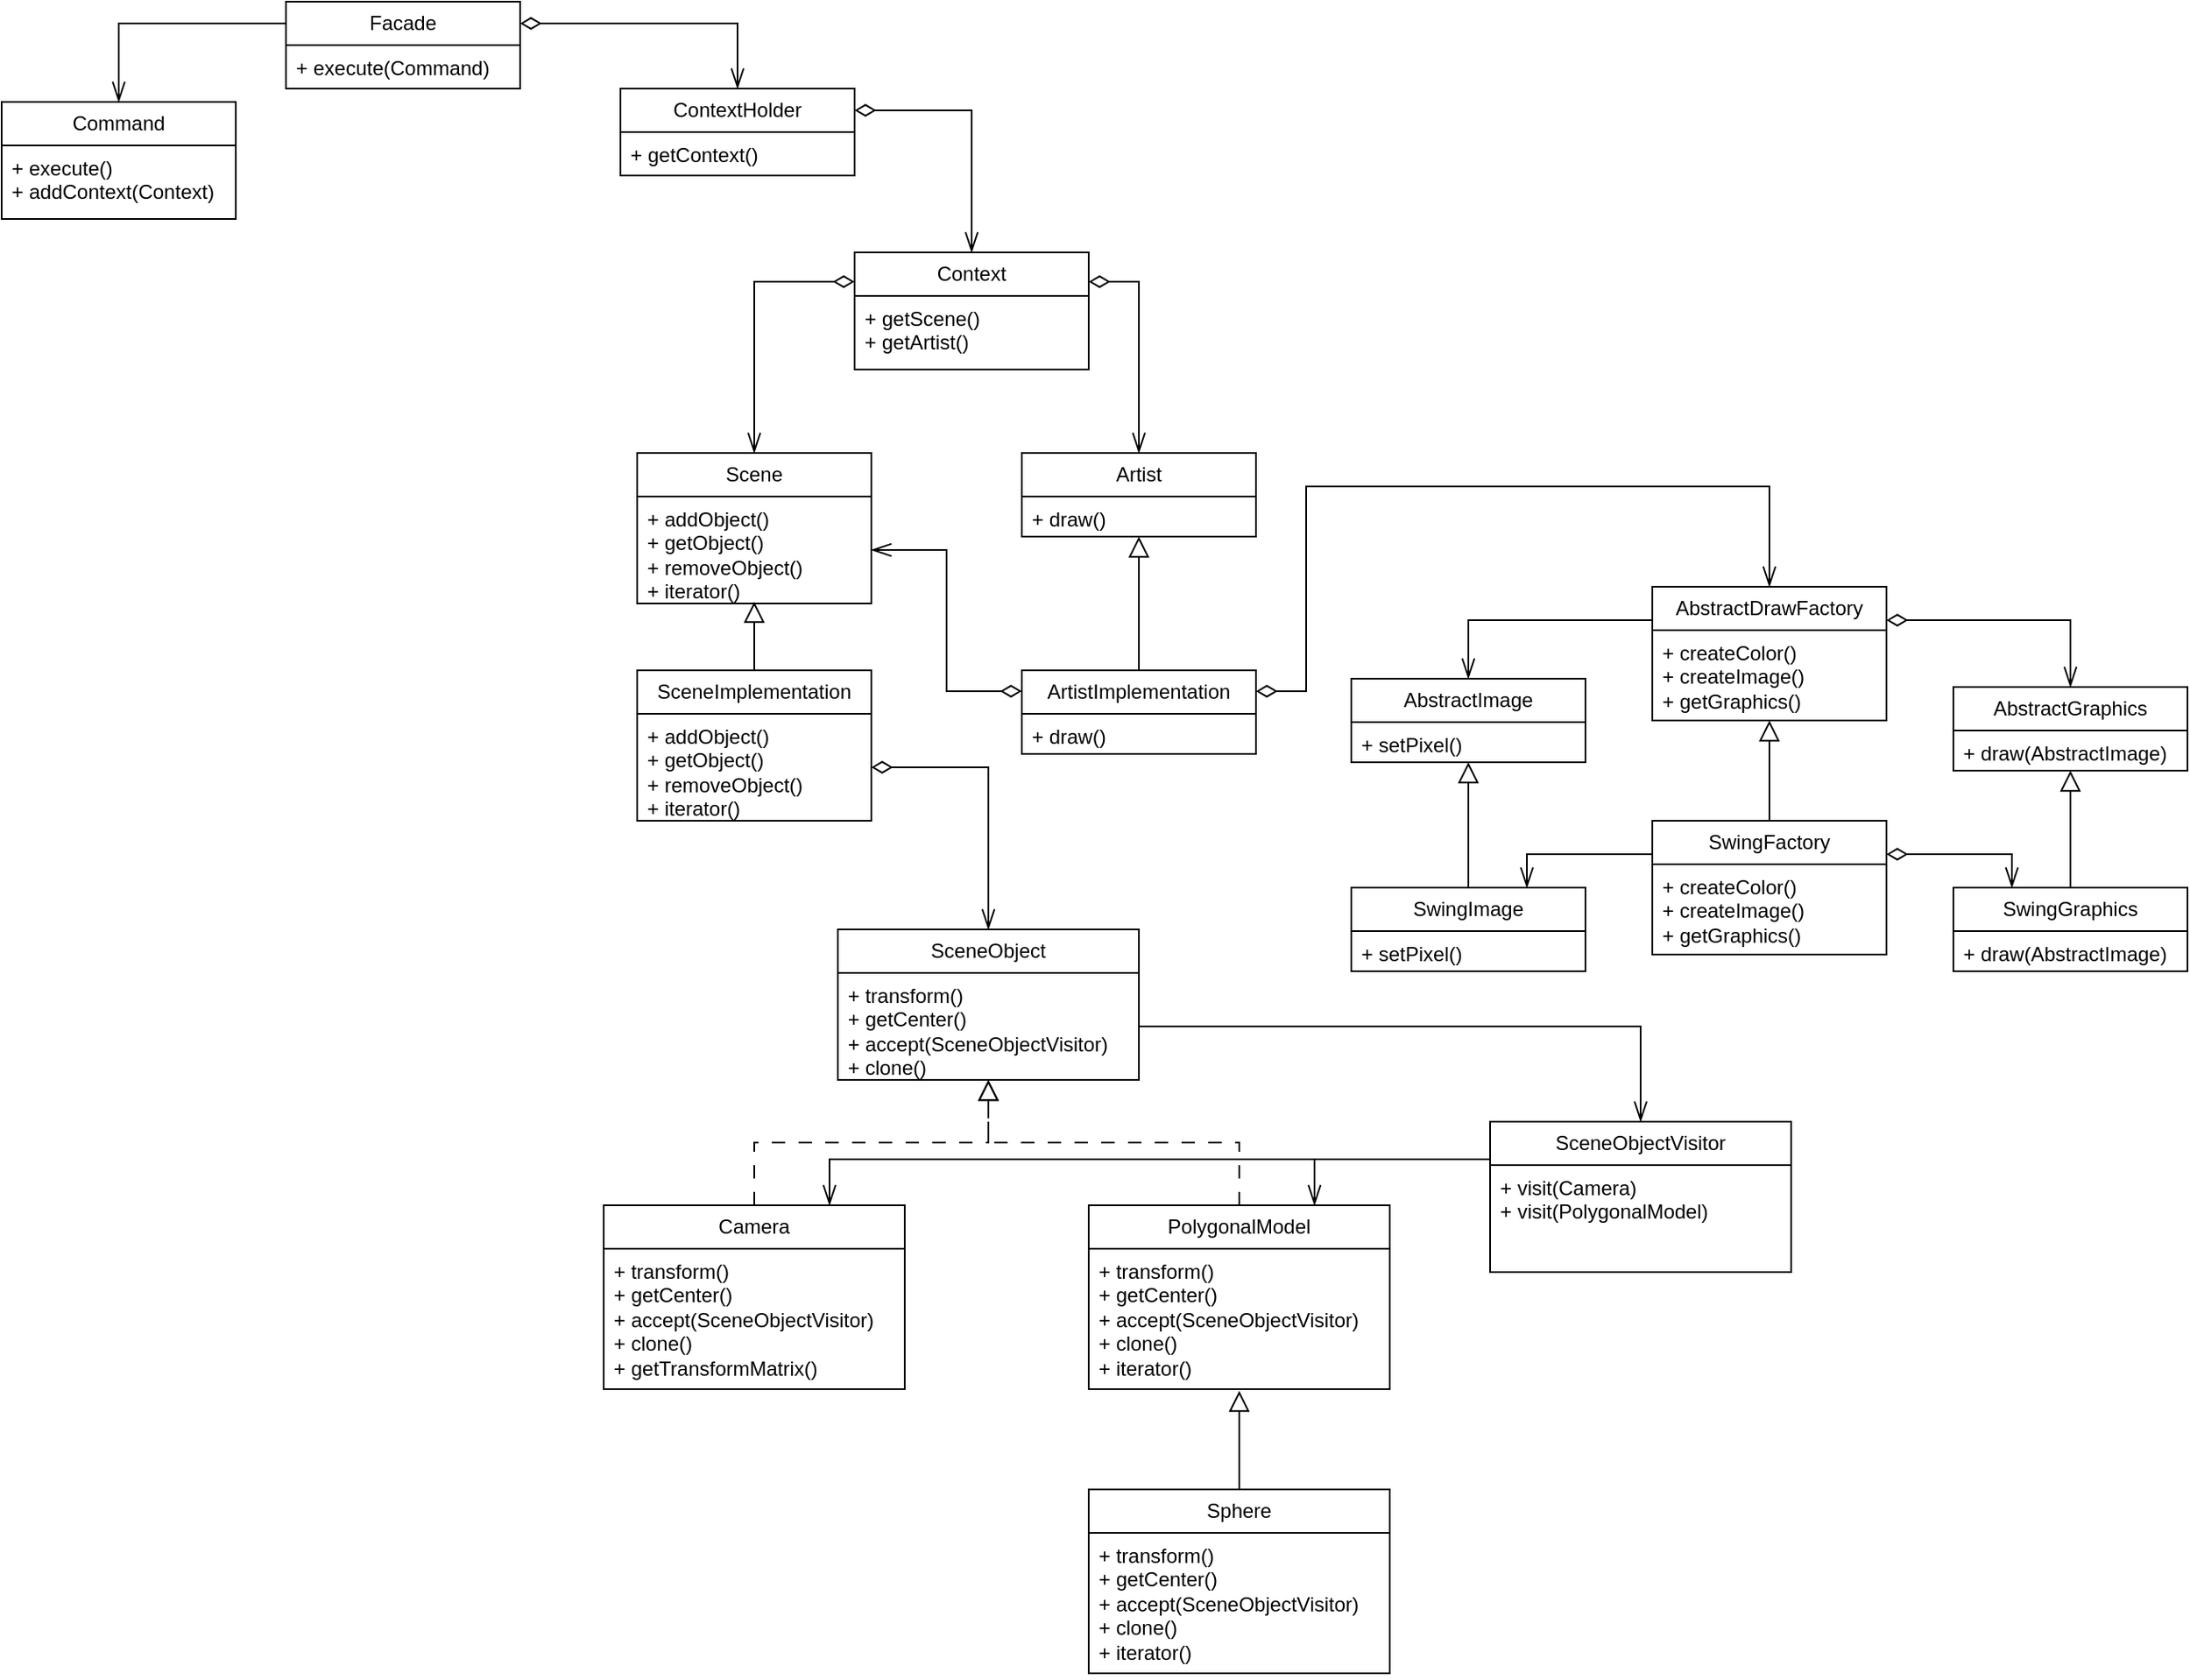 <mxfile version="24.7.5">
  <diagram id="C5RBs43oDa-KdzZeNtuy" name="Page-1">
    <mxGraphModel dx="1434" dy="838" grid="1" gridSize="10" guides="1" tooltips="1" connect="1" arrows="1" fold="1" page="1" pageScale="1" pageWidth="827" pageHeight="1169" math="0" shadow="0">
      <root>
        <mxCell id="WIyWlLk6GJQsqaUBKTNV-0" />
        <mxCell id="WIyWlLk6GJQsqaUBKTNV-1" parent="WIyWlLk6GJQsqaUBKTNV-0" />
        <mxCell id="2elKksVeT626ElF5BQIb-25" style="edgeStyle=orthogonalEdgeStyle;shape=connector;rounded=0;orthogonalLoop=1;jettySize=auto;html=1;exitX=0;exitY=0.25;exitDx=0;exitDy=0;strokeColor=default;align=center;verticalAlign=middle;fontFamily=Helvetica;fontSize=11;fontColor=default;labelBackgroundColor=default;startSize=10;endArrow=openThin;endFill=0;endSize=10;" parent="WIyWlLk6GJQsqaUBKTNV-1" source="2elKksVeT626ElF5BQIb-0" target="2elKksVeT626ElF5BQIb-6" edge="1">
          <mxGeometry relative="1" as="geometry" />
        </mxCell>
        <mxCell id="2elKksVeT626ElF5BQIb-33" style="edgeStyle=orthogonalEdgeStyle;shape=connector;rounded=0;orthogonalLoop=1;jettySize=auto;html=1;exitX=1;exitY=0.25;exitDx=0;exitDy=0;entryX=0.5;entryY=0;entryDx=0;entryDy=0;strokeColor=default;align=center;verticalAlign=middle;fontFamily=Helvetica;fontSize=11;fontColor=default;labelBackgroundColor=default;startSize=10;endArrow=openThin;endFill=0;endSize=10;startArrow=diamondThin;startFill=0;" parent="WIyWlLk6GJQsqaUBKTNV-1" source="2elKksVeT626ElF5BQIb-0" target="2elKksVeT626ElF5BQIb-31" edge="1">
          <mxGeometry relative="1" as="geometry" />
        </mxCell>
        <mxCell id="2elKksVeT626ElF5BQIb-0" value="Facade" style="swimlane;fontStyle=0;childLayout=stackLayout;horizontal=1;startSize=26;fillColor=none;horizontalStack=0;resizeParent=1;resizeParentMax=0;resizeLast=0;collapsible=1;marginBottom=0;whiteSpace=wrap;html=1;" parent="WIyWlLk6GJQsqaUBKTNV-1" vertex="1">
          <mxGeometry x="190" y="30" width="140" height="52" as="geometry" />
        </mxCell>
        <mxCell id="2elKksVeT626ElF5BQIb-1" value="+ execute(Command)&lt;div&gt;&lt;br&gt;&lt;/div&gt;" style="text;strokeColor=none;fillColor=none;align=left;verticalAlign=top;spacingLeft=4;spacingRight=4;overflow=hidden;rotatable=0;points=[[0,0.5],[1,0.5]];portConstraint=eastwest;whiteSpace=wrap;html=1;" parent="2elKksVeT626ElF5BQIb-0" vertex="1">
          <mxGeometry y="26" width="140" height="26" as="geometry" />
        </mxCell>
        <mxCell id="2elKksVeT626ElF5BQIb-6" value="Command" style="swimlane;fontStyle=0;childLayout=stackLayout;horizontal=1;startSize=26;fillColor=none;horizontalStack=0;resizeParent=1;resizeParentMax=0;resizeLast=0;collapsible=1;marginBottom=0;whiteSpace=wrap;html=1;" parent="WIyWlLk6GJQsqaUBKTNV-1" vertex="1">
          <mxGeometry x="20" y="90" width="140" height="70" as="geometry" />
        </mxCell>
        <mxCell id="2elKksVeT626ElF5BQIb-7" value="+ execute()&lt;div&gt;+ addContext(Context)&lt;br&gt;&lt;div&gt;&lt;br&gt;&lt;/div&gt;&lt;/div&gt;" style="text;strokeColor=none;fillColor=none;align=left;verticalAlign=top;spacingLeft=4;spacingRight=4;overflow=hidden;rotatable=0;points=[[0,0.5],[1,0.5]];portConstraint=eastwest;whiteSpace=wrap;html=1;" parent="2elKksVeT626ElF5BQIb-6" vertex="1">
          <mxGeometry y="26" width="140" height="44" as="geometry" />
        </mxCell>
        <mxCell id="2elKksVeT626ElF5BQIb-8" value="Artist" style="swimlane;fontStyle=0;childLayout=stackLayout;horizontal=1;startSize=26;fillColor=none;horizontalStack=0;resizeParent=1;resizeParentMax=0;resizeLast=0;collapsible=1;marginBottom=0;whiteSpace=wrap;html=1;" parent="WIyWlLk6GJQsqaUBKTNV-1" vertex="1">
          <mxGeometry x="630" y="300" width="140" height="50" as="geometry" />
        </mxCell>
        <mxCell id="2elKksVeT626ElF5BQIb-9" value="&lt;div&gt;&lt;div&gt;+ draw()&lt;/div&gt;&lt;/div&gt;" style="text;strokeColor=none;fillColor=none;align=left;verticalAlign=top;spacingLeft=4;spacingRight=4;overflow=hidden;rotatable=0;points=[[0,0.5],[1,0.5]];portConstraint=eastwest;whiteSpace=wrap;html=1;" parent="2elKksVeT626ElF5BQIb-8" vertex="1">
          <mxGeometry y="26" width="140" height="24" as="geometry" />
        </mxCell>
        <mxCell id="2elKksVeT626ElF5BQIb-21" style="edgeStyle=orthogonalEdgeStyle;rounded=0;orthogonalLoop=1;jettySize=auto;html=1;exitX=0;exitY=0.25;exitDx=0;exitDy=0;entryX=0.5;entryY=0;entryDx=0;entryDy=0;endArrow=openThin;endFill=0;startSize=10;endSize=10;" parent="WIyWlLk6GJQsqaUBKTNV-1" source="2elKksVeT626ElF5BQIb-10" target="2elKksVeT626ElF5BQIb-17" edge="1">
          <mxGeometry relative="1" as="geometry" />
        </mxCell>
        <mxCell id="2elKksVeT626ElF5BQIb-24" style="edgeStyle=orthogonalEdgeStyle;shape=connector;rounded=0;orthogonalLoop=1;jettySize=auto;html=1;exitX=1;exitY=0.25;exitDx=0;exitDy=0;entryX=0.5;entryY=0;entryDx=0;entryDy=0;strokeColor=default;align=center;verticalAlign=middle;fontFamily=Helvetica;fontSize=11;fontColor=default;labelBackgroundColor=default;startSize=10;endArrow=openThin;endFill=0;endSize=10;startArrow=diamondThin;startFill=0;" parent="WIyWlLk6GJQsqaUBKTNV-1" source="2elKksVeT626ElF5BQIb-10" target="2elKksVeT626ElF5BQIb-19" edge="1">
          <mxGeometry relative="1" as="geometry" />
        </mxCell>
        <mxCell id="2elKksVeT626ElF5BQIb-10" value="AbstractDrawFactory" style="swimlane;fontStyle=0;childLayout=stackLayout;horizontal=1;startSize=26;fillColor=none;horizontalStack=0;resizeParent=1;resizeParentMax=0;resizeLast=0;collapsible=1;marginBottom=0;whiteSpace=wrap;html=1;" parent="WIyWlLk6GJQsqaUBKTNV-1" vertex="1">
          <mxGeometry x="1007" y="380" width="140" height="80" as="geometry" />
        </mxCell>
        <mxCell id="2elKksVeT626ElF5BQIb-11" value="&lt;div&gt;&lt;div&gt;+ createColor()&lt;/div&gt;&lt;/div&gt;&lt;div&gt;+ createImage()&lt;/div&gt;&lt;div&gt;+ getGraphics()&lt;/div&gt;&lt;div&gt;&lt;br&gt;&lt;/div&gt;" style="text;strokeColor=none;fillColor=none;align=left;verticalAlign=top;spacingLeft=4;spacingRight=4;overflow=hidden;rotatable=0;points=[[0,0.5],[1,0.5]];portConstraint=eastwest;whiteSpace=wrap;html=1;" parent="2elKksVeT626ElF5BQIb-10" vertex="1">
          <mxGeometry y="26" width="140" height="54" as="geometry" />
        </mxCell>
        <mxCell id="2elKksVeT626ElF5BQIb-17" value="AbstractImage" style="swimlane;fontStyle=0;childLayout=stackLayout;horizontal=1;startSize=26;fillColor=none;horizontalStack=0;resizeParent=1;resizeParentMax=0;resizeLast=0;collapsible=1;marginBottom=0;whiteSpace=wrap;html=1;" parent="WIyWlLk6GJQsqaUBKTNV-1" vertex="1">
          <mxGeometry x="827" y="435" width="140" height="50" as="geometry" />
        </mxCell>
        <mxCell id="2elKksVeT626ElF5BQIb-18" value="&lt;div&gt;&lt;div&gt;+ setPixel()&lt;/div&gt;&lt;/div&gt;" style="text;strokeColor=none;fillColor=none;align=left;verticalAlign=top;spacingLeft=4;spacingRight=4;overflow=hidden;rotatable=0;points=[[0,0.5],[1,0.5]];portConstraint=eastwest;whiteSpace=wrap;html=1;" parent="2elKksVeT626ElF5BQIb-17" vertex="1">
          <mxGeometry y="26" width="140" height="24" as="geometry" />
        </mxCell>
        <mxCell id="2elKksVeT626ElF5BQIb-19" value="AbstractGraphics" style="swimlane;fontStyle=0;childLayout=stackLayout;horizontal=1;startSize=26;fillColor=none;horizontalStack=0;resizeParent=1;resizeParentMax=0;resizeLast=0;collapsible=1;marginBottom=0;whiteSpace=wrap;html=1;" parent="WIyWlLk6GJQsqaUBKTNV-1" vertex="1">
          <mxGeometry x="1187" y="440" width="140" height="50" as="geometry" />
        </mxCell>
        <mxCell id="2elKksVeT626ElF5BQIb-20" value="&lt;div&gt;&lt;div&gt;+ draw(AbstractImage)&lt;/div&gt;&lt;/div&gt;" style="text;strokeColor=none;fillColor=none;align=left;verticalAlign=top;spacingLeft=4;spacingRight=4;overflow=hidden;rotatable=0;points=[[0,0.5],[1,0.5]];portConstraint=eastwest;whiteSpace=wrap;html=1;" parent="2elKksVeT626ElF5BQIb-19" vertex="1">
          <mxGeometry y="26" width="140" height="24" as="geometry" />
        </mxCell>
        <mxCell id="2elKksVeT626ElF5BQIb-35" style="edgeStyle=orthogonalEdgeStyle;shape=connector;rounded=0;orthogonalLoop=1;jettySize=auto;html=1;exitX=1;exitY=0.25;exitDx=0;exitDy=0;entryX=0.5;entryY=0;entryDx=0;entryDy=0;strokeColor=default;align=center;verticalAlign=middle;fontFamily=Helvetica;fontSize=11;fontColor=default;labelBackgroundColor=default;startArrow=diamondThin;startFill=0;startSize=10;endArrow=openThin;endFill=0;endSize=10;" parent="WIyWlLk6GJQsqaUBKTNV-1" source="2elKksVeT626ElF5BQIb-26" target="2elKksVeT626ElF5BQIb-8" edge="1">
          <mxGeometry relative="1" as="geometry" />
        </mxCell>
        <mxCell id="2elKksVeT626ElF5BQIb-38" style="edgeStyle=orthogonalEdgeStyle;shape=connector;rounded=0;orthogonalLoop=1;jettySize=auto;html=1;exitX=0;exitY=0.25;exitDx=0;exitDy=0;entryX=0.5;entryY=0;entryDx=0;entryDy=0;strokeColor=default;align=center;verticalAlign=middle;fontFamily=Helvetica;fontSize=11;fontColor=default;labelBackgroundColor=default;startArrow=diamondThin;startFill=0;startSize=10;endArrow=openThin;endFill=0;endSize=10;" parent="WIyWlLk6GJQsqaUBKTNV-1" source="2elKksVeT626ElF5BQIb-26" target="2elKksVeT626ElF5BQIb-36" edge="1">
          <mxGeometry relative="1" as="geometry" />
        </mxCell>
        <mxCell id="2elKksVeT626ElF5BQIb-26" value="Context" style="swimlane;fontStyle=0;childLayout=stackLayout;horizontal=1;startSize=26;fillColor=none;horizontalStack=0;resizeParent=1;resizeParentMax=0;resizeLast=0;collapsible=1;marginBottom=0;whiteSpace=wrap;html=1;" parent="WIyWlLk6GJQsqaUBKTNV-1" vertex="1">
          <mxGeometry x="530" y="180" width="140" height="70" as="geometry" />
        </mxCell>
        <mxCell id="2elKksVeT626ElF5BQIb-27" value="&lt;div&gt;+ getScene()&lt;/div&gt;&lt;div&gt;+ getArtist()&lt;/div&gt;" style="text;strokeColor=none;fillColor=none;align=left;verticalAlign=top;spacingLeft=4;spacingRight=4;overflow=hidden;rotatable=0;points=[[0,0.5],[1,0.5]];portConstraint=eastwest;whiteSpace=wrap;html=1;" parent="2elKksVeT626ElF5BQIb-26" vertex="1">
          <mxGeometry y="26" width="140" height="44" as="geometry" />
        </mxCell>
        <mxCell id="2elKksVeT626ElF5BQIb-34" style="edgeStyle=orthogonalEdgeStyle;shape=connector;rounded=0;orthogonalLoop=1;jettySize=auto;html=1;exitX=1;exitY=0.25;exitDx=0;exitDy=0;entryX=0.5;entryY=0;entryDx=0;entryDy=0;strokeColor=default;align=center;verticalAlign=middle;fontFamily=Helvetica;fontSize=11;fontColor=default;labelBackgroundColor=default;startArrow=diamondThin;startFill=0;startSize=10;endArrow=openThin;endFill=0;endSize=10;" parent="WIyWlLk6GJQsqaUBKTNV-1" source="2elKksVeT626ElF5BQIb-31" target="2elKksVeT626ElF5BQIb-26" edge="1">
          <mxGeometry relative="1" as="geometry" />
        </mxCell>
        <mxCell id="2elKksVeT626ElF5BQIb-31" value="ContextHolder" style="swimlane;fontStyle=0;childLayout=stackLayout;horizontal=1;startSize=26;fillColor=none;horizontalStack=0;resizeParent=1;resizeParentMax=0;resizeLast=0;collapsible=1;marginBottom=0;whiteSpace=wrap;html=1;" parent="WIyWlLk6GJQsqaUBKTNV-1" vertex="1">
          <mxGeometry x="390" y="82" width="140" height="52" as="geometry" />
        </mxCell>
        <mxCell id="2elKksVeT626ElF5BQIb-32" value="&lt;div&gt;+ getContext()&lt;/div&gt;" style="text;strokeColor=none;fillColor=none;align=left;verticalAlign=top;spacingLeft=4;spacingRight=4;overflow=hidden;rotatable=0;points=[[0,0.5],[1,0.5]];portConstraint=eastwest;whiteSpace=wrap;html=1;" parent="2elKksVeT626ElF5BQIb-31" vertex="1">
          <mxGeometry y="26" width="140" height="26" as="geometry" />
        </mxCell>
        <mxCell id="2elKksVeT626ElF5BQIb-36" value="Scene" style="swimlane;fontStyle=0;childLayout=stackLayout;horizontal=1;startSize=26;fillColor=none;horizontalStack=0;resizeParent=1;resizeParentMax=0;resizeLast=0;collapsible=1;marginBottom=0;whiteSpace=wrap;html=1;" parent="WIyWlLk6GJQsqaUBKTNV-1" vertex="1">
          <mxGeometry x="400" y="300" width="140" height="90" as="geometry" />
        </mxCell>
        <mxCell id="2elKksVeT626ElF5BQIb-37" value="&lt;div&gt;&lt;div&gt;+ addObject()&lt;/div&gt;&lt;/div&gt;&lt;div&gt;+ getObject()&lt;/div&gt;&lt;div&gt;+ removeObject()&lt;/div&gt;&lt;div&gt;+ iterator()&lt;/div&gt;" style="text;strokeColor=none;fillColor=none;align=left;verticalAlign=top;spacingLeft=4;spacingRight=4;overflow=hidden;rotatable=0;points=[[0,0.5],[1,0.5]];portConstraint=eastwest;whiteSpace=wrap;html=1;" parent="2elKksVeT626ElF5BQIb-36" vertex="1">
          <mxGeometry y="26" width="140" height="64" as="geometry" />
        </mxCell>
        <mxCell id="husCv3Gv7-NJlo7RjFrR-9" style="edgeStyle=orthogonalEdgeStyle;shape=connector;rounded=0;orthogonalLoop=1;jettySize=auto;html=1;exitX=0;exitY=0.25;exitDx=0;exitDy=0;entryX=1;entryY=0.5;entryDx=0;entryDy=0;strokeColor=default;align=center;verticalAlign=middle;fontFamily=Helvetica;fontSize=11;fontColor=default;labelBackgroundColor=default;startArrow=diamondThin;startFill=0;startSize=10;endArrow=openThin;endFill=0;endSize=10;" edge="1" parent="WIyWlLk6GJQsqaUBKTNV-1" source="husCv3Gv7-NJlo7RjFrR-3" target="2elKksVeT626ElF5BQIb-37">
          <mxGeometry relative="1" as="geometry" />
        </mxCell>
        <mxCell id="husCv3Gv7-NJlo7RjFrR-10" style="edgeStyle=orthogonalEdgeStyle;shape=connector;rounded=0;orthogonalLoop=1;jettySize=auto;html=1;exitX=1;exitY=0.25;exitDx=0;exitDy=0;entryX=0.5;entryY=0;entryDx=0;entryDy=0;strokeColor=default;align=center;verticalAlign=middle;fontFamily=Helvetica;fontSize=11;fontColor=default;labelBackgroundColor=default;startArrow=diamondThin;startFill=0;startSize=10;endArrow=openThin;endFill=0;endSize=10;" edge="1" parent="WIyWlLk6GJQsqaUBKTNV-1" source="husCv3Gv7-NJlo7RjFrR-3" target="2elKksVeT626ElF5BQIb-10">
          <mxGeometry relative="1" as="geometry">
            <Array as="points">
              <mxPoint x="800" y="443" />
              <mxPoint x="800" y="320" />
              <mxPoint x="1077" y="320" />
            </Array>
          </mxGeometry>
        </mxCell>
        <mxCell id="husCv3Gv7-NJlo7RjFrR-3" value="ArtistImplementation" style="swimlane;fontStyle=0;childLayout=stackLayout;horizontal=1;startSize=26;fillColor=none;horizontalStack=0;resizeParent=1;resizeParentMax=0;resizeLast=0;collapsible=1;marginBottom=0;whiteSpace=wrap;html=1;" vertex="1" parent="WIyWlLk6GJQsqaUBKTNV-1">
          <mxGeometry x="630" y="430" width="140" height="50" as="geometry" />
        </mxCell>
        <mxCell id="husCv3Gv7-NJlo7RjFrR-4" value="&lt;div&gt;&lt;div&gt;+ draw()&lt;/div&gt;&lt;/div&gt;" style="text;strokeColor=none;fillColor=none;align=left;verticalAlign=top;spacingLeft=4;spacingRight=4;overflow=hidden;rotatable=0;points=[[0,0.5],[1,0.5]];portConstraint=eastwest;whiteSpace=wrap;html=1;" vertex="1" parent="husCv3Gv7-NJlo7RjFrR-3">
          <mxGeometry y="26" width="140" height="24" as="geometry" />
        </mxCell>
        <mxCell id="husCv3Gv7-NJlo7RjFrR-5" value="SceneImplementation" style="swimlane;fontStyle=0;childLayout=stackLayout;horizontal=1;startSize=26;fillColor=none;horizontalStack=0;resizeParent=1;resizeParentMax=0;resizeLast=0;collapsible=1;marginBottom=0;whiteSpace=wrap;html=1;" vertex="1" parent="WIyWlLk6GJQsqaUBKTNV-1">
          <mxGeometry x="400" y="430" width="140" height="90" as="geometry" />
        </mxCell>
        <mxCell id="husCv3Gv7-NJlo7RjFrR-6" value="&lt;div&gt;&lt;div&gt;+ addObject()&lt;/div&gt;&lt;/div&gt;&lt;div&gt;+ getObject()&lt;/div&gt;&lt;div&gt;+ removeObject()&lt;/div&gt;&lt;div&gt;+ iterator()&lt;/div&gt;" style="text;strokeColor=none;fillColor=none;align=left;verticalAlign=top;spacingLeft=4;spacingRight=4;overflow=hidden;rotatable=0;points=[[0,0.5],[1,0.5]];portConstraint=eastwest;whiteSpace=wrap;html=1;" vertex="1" parent="husCv3Gv7-NJlo7RjFrR-5">
          <mxGeometry y="26" width="140" height="64" as="geometry" />
        </mxCell>
        <mxCell id="husCv3Gv7-NJlo7RjFrR-11" style="edgeStyle=orthogonalEdgeStyle;shape=connector;rounded=0;orthogonalLoop=1;jettySize=auto;html=1;exitX=0.5;exitY=0;exitDx=0;exitDy=0;entryX=0.5;entryY=1;entryDx=0;entryDy=0;entryPerimeter=0;strokeColor=default;align=center;verticalAlign=middle;fontFamily=Helvetica;fontSize=11;fontColor=default;labelBackgroundColor=default;startArrow=none;startFill=0;startSize=10;endArrow=block;endFill=0;endSize=10;" edge="1" parent="WIyWlLk6GJQsqaUBKTNV-1" source="husCv3Gv7-NJlo7RjFrR-3" target="2elKksVeT626ElF5BQIb-9">
          <mxGeometry relative="1" as="geometry" />
        </mxCell>
        <mxCell id="husCv3Gv7-NJlo7RjFrR-12" style="edgeStyle=orthogonalEdgeStyle;shape=connector;rounded=0;orthogonalLoop=1;jettySize=auto;html=1;exitX=0.5;exitY=0;exitDx=0;exitDy=0;entryX=0.5;entryY=0.984;entryDx=0;entryDy=0;entryPerimeter=0;strokeColor=default;align=center;verticalAlign=middle;fontFamily=Helvetica;fontSize=11;fontColor=default;labelBackgroundColor=default;startArrow=none;startFill=0;startSize=10;endArrow=block;endFill=0;endSize=10;" edge="1" parent="WIyWlLk6GJQsqaUBKTNV-1" source="husCv3Gv7-NJlo7RjFrR-5" target="2elKksVeT626ElF5BQIb-37">
          <mxGeometry relative="1" as="geometry" />
        </mxCell>
        <mxCell id="husCv3Gv7-NJlo7RjFrR-21" style="edgeStyle=orthogonalEdgeStyle;shape=connector;rounded=0;orthogonalLoop=1;jettySize=auto;html=1;exitX=1;exitY=0.25;exitDx=0;exitDy=0;entryX=0.25;entryY=0;entryDx=0;entryDy=0;strokeColor=default;align=center;verticalAlign=middle;fontFamily=Helvetica;fontSize=11;fontColor=default;labelBackgroundColor=default;startArrow=diamondThin;startFill=0;startSize=10;endArrow=openThin;endFill=0;endSize=10;" edge="1" parent="WIyWlLk6GJQsqaUBKTNV-1" source="husCv3Gv7-NJlo7RjFrR-13" target="husCv3Gv7-NJlo7RjFrR-17">
          <mxGeometry relative="1" as="geometry" />
        </mxCell>
        <mxCell id="husCv3Gv7-NJlo7RjFrR-22" style="edgeStyle=orthogonalEdgeStyle;shape=connector;rounded=0;orthogonalLoop=1;jettySize=auto;html=1;exitX=0;exitY=0.25;exitDx=0;exitDy=0;entryX=0.75;entryY=0;entryDx=0;entryDy=0;strokeColor=default;align=center;verticalAlign=middle;fontFamily=Helvetica;fontSize=11;fontColor=default;labelBackgroundColor=default;startSize=10;endArrow=openThin;endFill=0;endSize=10;" edge="1" parent="WIyWlLk6GJQsqaUBKTNV-1" source="husCv3Gv7-NJlo7RjFrR-13" target="husCv3Gv7-NJlo7RjFrR-15">
          <mxGeometry relative="1" as="geometry" />
        </mxCell>
        <mxCell id="husCv3Gv7-NJlo7RjFrR-13" value="SwingFactory" style="swimlane;fontStyle=0;childLayout=stackLayout;horizontal=1;startSize=26;fillColor=none;horizontalStack=0;resizeParent=1;resizeParentMax=0;resizeLast=0;collapsible=1;marginBottom=0;whiteSpace=wrap;html=1;" vertex="1" parent="WIyWlLk6GJQsqaUBKTNV-1">
          <mxGeometry x="1007" y="520" width="140" height="80" as="geometry" />
        </mxCell>
        <mxCell id="husCv3Gv7-NJlo7RjFrR-14" value="&lt;div&gt;&lt;div&gt;+ createColor()&lt;/div&gt;&lt;/div&gt;&lt;div&gt;+ createImage()&lt;/div&gt;&lt;div&gt;+ getGraphics()&lt;/div&gt;&lt;div&gt;&lt;br&gt;&lt;/div&gt;" style="text;strokeColor=none;fillColor=none;align=left;verticalAlign=top;spacingLeft=4;spacingRight=4;overflow=hidden;rotatable=0;points=[[0,0.5],[1,0.5]];portConstraint=eastwest;whiteSpace=wrap;html=1;" vertex="1" parent="husCv3Gv7-NJlo7RjFrR-13">
          <mxGeometry y="26" width="140" height="54" as="geometry" />
        </mxCell>
        <mxCell id="husCv3Gv7-NJlo7RjFrR-15" value="SwingImage" style="swimlane;fontStyle=0;childLayout=stackLayout;horizontal=1;startSize=26;fillColor=none;horizontalStack=0;resizeParent=1;resizeParentMax=0;resizeLast=0;collapsible=1;marginBottom=0;whiteSpace=wrap;html=1;" vertex="1" parent="WIyWlLk6GJQsqaUBKTNV-1">
          <mxGeometry x="827" y="560" width="140" height="50" as="geometry" />
        </mxCell>
        <mxCell id="husCv3Gv7-NJlo7RjFrR-16" value="&lt;div&gt;&lt;div&gt;+ setPixel()&lt;/div&gt;&lt;/div&gt;" style="text;strokeColor=none;fillColor=none;align=left;verticalAlign=top;spacingLeft=4;spacingRight=4;overflow=hidden;rotatable=0;points=[[0,0.5],[1,0.5]];portConstraint=eastwest;whiteSpace=wrap;html=1;" vertex="1" parent="husCv3Gv7-NJlo7RjFrR-15">
          <mxGeometry y="26" width="140" height="24" as="geometry" />
        </mxCell>
        <mxCell id="husCv3Gv7-NJlo7RjFrR-17" value="SwingGraphics" style="swimlane;fontStyle=0;childLayout=stackLayout;horizontal=1;startSize=26;fillColor=none;horizontalStack=0;resizeParent=1;resizeParentMax=0;resizeLast=0;collapsible=1;marginBottom=0;whiteSpace=wrap;html=1;" vertex="1" parent="WIyWlLk6GJQsqaUBKTNV-1">
          <mxGeometry x="1187" y="560" width="140" height="50" as="geometry" />
        </mxCell>
        <mxCell id="husCv3Gv7-NJlo7RjFrR-18" value="&lt;div&gt;&lt;div&gt;+ draw(AbstractImage)&lt;/div&gt;&lt;/div&gt;" style="text;strokeColor=none;fillColor=none;align=left;verticalAlign=top;spacingLeft=4;spacingRight=4;overflow=hidden;rotatable=0;points=[[0,0.5],[1,0.5]];portConstraint=eastwest;whiteSpace=wrap;html=1;" vertex="1" parent="husCv3Gv7-NJlo7RjFrR-17">
          <mxGeometry y="26" width="140" height="24" as="geometry" />
        </mxCell>
        <mxCell id="husCv3Gv7-NJlo7RjFrR-19" style="edgeStyle=orthogonalEdgeStyle;shape=connector;rounded=0;orthogonalLoop=1;jettySize=auto;html=1;exitX=0.5;exitY=0;exitDx=0;exitDy=0;entryX=0.5;entryY=1;entryDx=0;entryDy=0;entryPerimeter=0;strokeColor=default;align=center;verticalAlign=middle;fontFamily=Helvetica;fontSize=11;fontColor=default;labelBackgroundColor=default;startArrow=none;startFill=0;startSize=10;endArrow=block;endFill=0;endSize=10;" edge="1" parent="WIyWlLk6GJQsqaUBKTNV-1" source="husCv3Gv7-NJlo7RjFrR-17" target="2elKksVeT626ElF5BQIb-20">
          <mxGeometry relative="1" as="geometry" />
        </mxCell>
        <mxCell id="husCv3Gv7-NJlo7RjFrR-20" style="edgeStyle=orthogonalEdgeStyle;shape=connector;rounded=0;orthogonalLoop=1;jettySize=auto;html=1;exitX=0.5;exitY=0;exitDx=0;exitDy=0;entryX=0.5;entryY=1;entryDx=0;entryDy=0;entryPerimeter=0;strokeColor=default;align=center;verticalAlign=middle;fontFamily=Helvetica;fontSize=11;fontColor=default;labelBackgroundColor=default;startArrow=none;startFill=0;startSize=10;endArrow=block;endFill=0;endSize=10;" edge="1" parent="WIyWlLk6GJQsqaUBKTNV-1" source="husCv3Gv7-NJlo7RjFrR-15" target="2elKksVeT626ElF5BQIb-18">
          <mxGeometry relative="1" as="geometry" />
        </mxCell>
        <mxCell id="husCv3Gv7-NJlo7RjFrR-23" style="edgeStyle=orthogonalEdgeStyle;shape=connector;rounded=0;orthogonalLoop=1;jettySize=auto;html=1;exitX=0.5;exitY=0;exitDx=0;exitDy=0;entryX=0.5;entryY=1;entryDx=0;entryDy=0;entryPerimeter=0;strokeColor=default;align=center;verticalAlign=middle;fontFamily=Helvetica;fontSize=11;fontColor=default;labelBackgroundColor=default;startArrow=none;startFill=0;startSize=10;endArrow=block;endFill=0;endSize=10;" edge="1" parent="WIyWlLk6GJQsqaUBKTNV-1" source="husCv3Gv7-NJlo7RjFrR-13" target="2elKksVeT626ElF5BQIb-11">
          <mxGeometry relative="1" as="geometry" />
        </mxCell>
        <mxCell id="husCv3Gv7-NJlo7RjFrR-24" value="SceneObject" style="swimlane;fontStyle=0;childLayout=stackLayout;horizontal=1;startSize=26;fillColor=none;horizontalStack=0;resizeParent=1;resizeParentMax=0;resizeLast=0;collapsible=1;marginBottom=0;whiteSpace=wrap;html=1;" vertex="1" parent="WIyWlLk6GJQsqaUBKTNV-1">
          <mxGeometry x="520" y="585" width="180" height="90" as="geometry" />
        </mxCell>
        <mxCell id="husCv3Gv7-NJlo7RjFrR-25" value="&lt;div&gt;&lt;div&gt;+ transform()&lt;/div&gt;&lt;/div&gt;&lt;div&gt;+ getCenter()&lt;/div&gt;&lt;div&gt;+ accept(SceneObjectVisitor)&lt;/div&gt;&lt;div&gt;+ clone()&lt;/div&gt;" style="text;strokeColor=none;fillColor=none;align=left;verticalAlign=top;spacingLeft=4;spacingRight=4;overflow=hidden;rotatable=0;points=[[0,0.5],[1,0.5]];portConstraint=eastwest;whiteSpace=wrap;html=1;" vertex="1" parent="husCv3Gv7-NJlo7RjFrR-24">
          <mxGeometry y="26" width="180" height="64" as="geometry" />
        </mxCell>
        <mxCell id="husCv3Gv7-NJlo7RjFrR-26" style="edgeStyle=orthogonalEdgeStyle;shape=connector;rounded=0;orthogonalLoop=1;jettySize=auto;html=1;exitX=1;exitY=0.5;exitDx=0;exitDy=0;entryX=0.5;entryY=0;entryDx=0;entryDy=0;strokeColor=default;align=center;verticalAlign=middle;fontFamily=Helvetica;fontSize=11;fontColor=default;labelBackgroundColor=default;startArrow=diamondThin;startFill=0;startSize=10;endArrow=openThin;endFill=0;endSize=10;" edge="1" parent="WIyWlLk6GJQsqaUBKTNV-1" source="husCv3Gv7-NJlo7RjFrR-6" target="husCv3Gv7-NJlo7RjFrR-24">
          <mxGeometry relative="1" as="geometry" />
        </mxCell>
        <mxCell id="husCv3Gv7-NJlo7RjFrR-27" value="Camera" style="swimlane;fontStyle=0;childLayout=stackLayout;horizontal=1;startSize=26;fillColor=none;horizontalStack=0;resizeParent=1;resizeParentMax=0;resizeLast=0;collapsible=1;marginBottom=0;whiteSpace=wrap;html=1;" vertex="1" parent="WIyWlLk6GJQsqaUBKTNV-1">
          <mxGeometry x="380" y="750" width="180" height="110" as="geometry" />
        </mxCell>
        <mxCell id="husCv3Gv7-NJlo7RjFrR-28" value="&lt;div&gt;&lt;div&gt;+ transform()&lt;/div&gt;&lt;/div&gt;&lt;div&gt;+ getCenter()&lt;/div&gt;&lt;div&gt;+ accept(SceneObjectVisitor)&lt;/div&gt;&lt;div&gt;+ clone()&lt;/div&gt;&lt;div&gt;+ getTransformMatrix()&lt;/div&gt;" style="text;strokeColor=none;fillColor=none;align=left;verticalAlign=top;spacingLeft=4;spacingRight=4;overflow=hidden;rotatable=0;points=[[0,0.5],[1,0.5]];portConstraint=eastwest;whiteSpace=wrap;html=1;" vertex="1" parent="husCv3Gv7-NJlo7RjFrR-27">
          <mxGeometry y="26" width="180" height="84" as="geometry" />
        </mxCell>
        <mxCell id="husCv3Gv7-NJlo7RjFrR-29" value="PolygonalModel" style="swimlane;fontStyle=0;childLayout=stackLayout;horizontal=1;startSize=26;fillColor=none;horizontalStack=0;resizeParent=1;resizeParentMax=0;resizeLast=0;collapsible=1;marginBottom=0;whiteSpace=wrap;html=1;" vertex="1" parent="WIyWlLk6GJQsqaUBKTNV-1">
          <mxGeometry x="670" y="750" width="180" height="110" as="geometry" />
        </mxCell>
        <mxCell id="husCv3Gv7-NJlo7RjFrR-30" value="&lt;div&gt;&lt;div&gt;+ transform()&lt;/div&gt;&lt;/div&gt;&lt;div&gt;+ getCenter()&lt;/div&gt;&lt;div&gt;+ accept(SceneObjectVisitor)&lt;/div&gt;&lt;div&gt;+ clone()&lt;/div&gt;&lt;div&gt;+ iterator()&lt;/div&gt;" style="text;strokeColor=none;fillColor=none;align=left;verticalAlign=top;spacingLeft=4;spacingRight=4;overflow=hidden;rotatable=0;points=[[0,0.5],[1,0.5]];portConstraint=eastwest;whiteSpace=wrap;html=1;" vertex="1" parent="husCv3Gv7-NJlo7RjFrR-29">
          <mxGeometry y="26" width="180" height="84" as="geometry" />
        </mxCell>
        <mxCell id="husCv3Gv7-NJlo7RjFrR-31" style="edgeStyle=orthogonalEdgeStyle;shape=connector;rounded=0;orthogonalLoop=1;jettySize=auto;html=1;exitX=0.5;exitY=0;exitDx=0;exitDy=0;entryX=0.5;entryY=1;entryDx=0;entryDy=0;entryPerimeter=0;strokeColor=default;align=center;verticalAlign=middle;fontFamily=Helvetica;fontSize=11;fontColor=default;labelBackgroundColor=default;startArrow=none;startFill=0;startSize=10;endArrow=block;endFill=0;endSize=10;dashed=1;dashPattern=8 8;" edge="1" parent="WIyWlLk6GJQsqaUBKTNV-1" source="husCv3Gv7-NJlo7RjFrR-27" target="husCv3Gv7-NJlo7RjFrR-25">
          <mxGeometry relative="1" as="geometry" />
        </mxCell>
        <mxCell id="husCv3Gv7-NJlo7RjFrR-34" style="edgeStyle=orthogonalEdgeStyle;shape=connector;rounded=0;orthogonalLoop=1;jettySize=auto;html=1;exitX=0.5;exitY=0;exitDx=0;exitDy=0;entryX=0.5;entryY=1;entryDx=0;entryDy=0;entryPerimeter=0;strokeColor=default;align=center;verticalAlign=middle;fontFamily=Helvetica;fontSize=11;fontColor=default;labelBackgroundColor=default;startArrow=none;startFill=0;startSize=10;endArrow=block;endFill=0;endSize=10;dashed=1;dashPattern=8 8;" edge="1" parent="WIyWlLk6GJQsqaUBKTNV-1" source="husCv3Gv7-NJlo7RjFrR-29" target="husCv3Gv7-NJlo7RjFrR-25">
          <mxGeometry relative="1" as="geometry" />
        </mxCell>
        <mxCell id="husCv3Gv7-NJlo7RjFrR-38" style="edgeStyle=orthogonalEdgeStyle;shape=connector;rounded=0;orthogonalLoop=1;jettySize=auto;html=1;exitX=0;exitY=0.25;exitDx=0;exitDy=0;entryX=0.75;entryY=0;entryDx=0;entryDy=0;strokeColor=default;align=center;verticalAlign=middle;fontFamily=Helvetica;fontSize=11;fontColor=default;labelBackgroundColor=default;startSize=10;endArrow=openThin;endFill=0;endSize=10;" edge="1" parent="WIyWlLk6GJQsqaUBKTNV-1" source="husCv3Gv7-NJlo7RjFrR-35" target="husCv3Gv7-NJlo7RjFrR-27">
          <mxGeometry relative="1" as="geometry" />
        </mxCell>
        <mxCell id="husCv3Gv7-NJlo7RjFrR-40" style="edgeStyle=orthogonalEdgeStyle;shape=connector;rounded=0;orthogonalLoop=1;jettySize=auto;html=1;exitX=0;exitY=0.25;exitDx=0;exitDy=0;entryX=0.75;entryY=0;entryDx=0;entryDy=0;strokeColor=default;align=center;verticalAlign=middle;fontFamily=Helvetica;fontSize=11;fontColor=default;labelBackgroundColor=default;startSize=10;endArrow=openThin;endFill=0;endSize=10;" edge="1" parent="WIyWlLk6GJQsqaUBKTNV-1" source="husCv3Gv7-NJlo7RjFrR-35" target="husCv3Gv7-NJlo7RjFrR-29">
          <mxGeometry relative="1" as="geometry" />
        </mxCell>
        <mxCell id="husCv3Gv7-NJlo7RjFrR-35" value="SceneObjectVisitor" style="swimlane;fontStyle=0;childLayout=stackLayout;horizontal=1;startSize=26;fillColor=none;horizontalStack=0;resizeParent=1;resizeParentMax=0;resizeLast=0;collapsible=1;marginBottom=0;whiteSpace=wrap;html=1;" vertex="1" parent="WIyWlLk6GJQsqaUBKTNV-1">
          <mxGeometry x="910" y="700" width="180" height="90" as="geometry" />
        </mxCell>
        <mxCell id="husCv3Gv7-NJlo7RjFrR-36" value="&lt;div&gt;&lt;div&gt;+ visit(Camera)&lt;/div&gt;&lt;/div&gt;&lt;div&gt;+ visit(PolygonalModel)&lt;/div&gt;" style="text;strokeColor=none;fillColor=none;align=left;verticalAlign=top;spacingLeft=4;spacingRight=4;overflow=hidden;rotatable=0;points=[[0,0.5],[1,0.5]];portConstraint=eastwest;whiteSpace=wrap;html=1;" vertex="1" parent="husCv3Gv7-NJlo7RjFrR-35">
          <mxGeometry y="26" width="180" height="64" as="geometry" />
        </mxCell>
        <mxCell id="husCv3Gv7-NJlo7RjFrR-37" style="edgeStyle=orthogonalEdgeStyle;shape=connector;rounded=0;orthogonalLoop=1;jettySize=auto;html=1;exitX=1;exitY=0.5;exitDx=0;exitDy=0;entryX=0.5;entryY=0;entryDx=0;entryDy=0;strokeColor=default;align=center;verticalAlign=middle;fontFamily=Helvetica;fontSize=11;fontColor=default;labelBackgroundColor=default;startSize=10;endArrow=openThin;endFill=0;endSize=10;" edge="1" parent="WIyWlLk6GJQsqaUBKTNV-1" source="husCv3Gv7-NJlo7RjFrR-25" target="husCv3Gv7-NJlo7RjFrR-35">
          <mxGeometry relative="1" as="geometry" />
        </mxCell>
        <mxCell id="husCv3Gv7-NJlo7RjFrR-41" value="Sphere" style="swimlane;fontStyle=0;childLayout=stackLayout;horizontal=1;startSize=26;fillColor=none;horizontalStack=0;resizeParent=1;resizeParentMax=0;resizeLast=0;collapsible=1;marginBottom=0;whiteSpace=wrap;html=1;" vertex="1" parent="WIyWlLk6GJQsqaUBKTNV-1">
          <mxGeometry x="670" y="920" width="180" height="110" as="geometry" />
        </mxCell>
        <mxCell id="husCv3Gv7-NJlo7RjFrR-42" value="&lt;div&gt;&lt;div&gt;+ transform()&lt;/div&gt;&lt;/div&gt;&lt;div&gt;+ getCenter()&lt;/div&gt;&lt;div&gt;+ accept(SceneObjectVisitor)&lt;/div&gt;&lt;div&gt;+ clone()&lt;/div&gt;&lt;div&gt;+ iterator()&lt;/div&gt;" style="text;strokeColor=none;fillColor=none;align=left;verticalAlign=top;spacingLeft=4;spacingRight=4;overflow=hidden;rotatable=0;points=[[0,0.5],[1,0.5]];portConstraint=eastwest;whiteSpace=wrap;html=1;" vertex="1" parent="husCv3Gv7-NJlo7RjFrR-41">
          <mxGeometry y="26" width="180" height="84" as="geometry" />
        </mxCell>
        <mxCell id="husCv3Gv7-NJlo7RjFrR-43" style="edgeStyle=orthogonalEdgeStyle;shape=connector;rounded=0;orthogonalLoop=1;jettySize=auto;html=1;exitX=0.5;exitY=0;exitDx=0;exitDy=0;entryX=0.5;entryY=1.012;entryDx=0;entryDy=0;entryPerimeter=0;strokeColor=default;align=center;verticalAlign=middle;fontFamily=Helvetica;fontSize=11;fontColor=default;labelBackgroundColor=default;startArrow=none;startFill=0;startSize=10;endArrow=block;endFill=0;endSize=10;" edge="1" parent="WIyWlLk6GJQsqaUBKTNV-1" source="husCv3Gv7-NJlo7RjFrR-41" target="husCv3Gv7-NJlo7RjFrR-30">
          <mxGeometry relative="1" as="geometry" />
        </mxCell>
      </root>
    </mxGraphModel>
  </diagram>
</mxfile>
